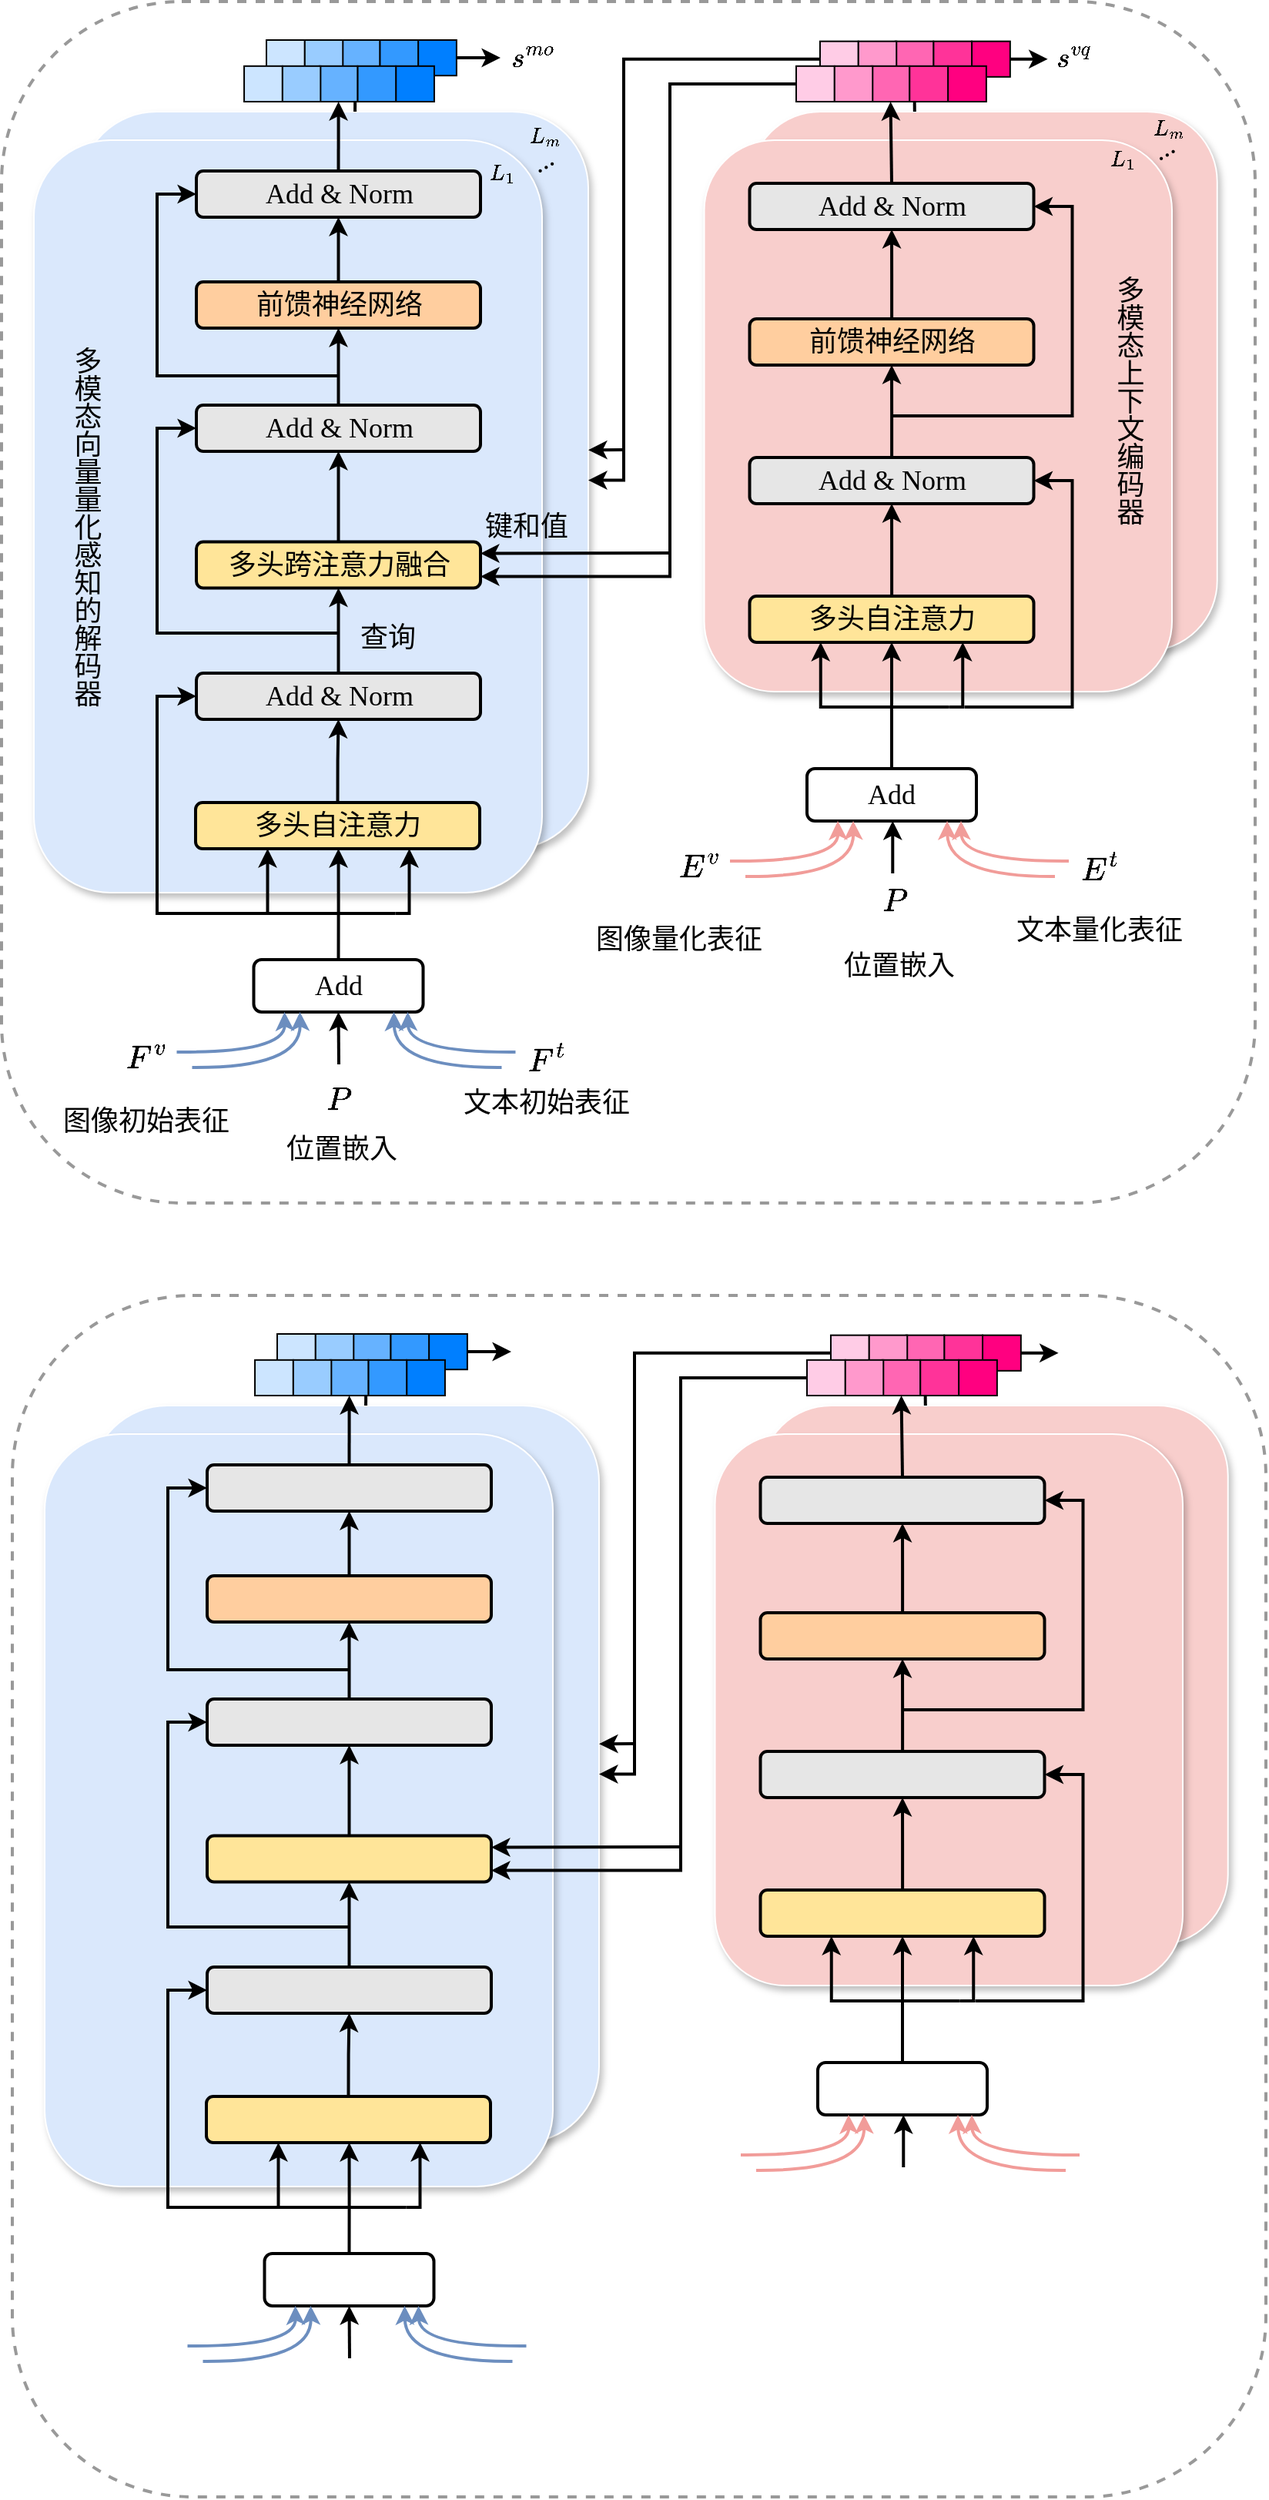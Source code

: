 <mxfile version="26.0.16">
  <diagram name="第 1 页" id="dpO4N9l2LSgBsFgAQWY7">
    <mxGraphModel dx="919" dy="1149" grid="1" gridSize="10" guides="1" tooltips="1" connect="1" arrows="1" fold="1" page="1" pageScale="1" pageWidth="827" pageHeight="1169" math="1" shadow="0">
      <root>
        <mxCell id="0" />
        <mxCell id="1" parent="0" />
        <mxCell id="hFaYfOK_HxvKMeCbFPiz-2" value="" style="rounded=1;whiteSpace=wrap;html=1;dashed=1;strokeWidth=2;strokeColor=#999999;" parent="1" vertex="1">
          <mxGeometry x="6" y="40" width="814" height="780" as="geometry" />
        </mxCell>
        <mxCell id="mn31JmgTFe-Z0Zx-DjP2-169" value="" style="rounded=1;whiteSpace=wrap;html=1;fillColor=#f8cecc;strokeColor=#FFFFFF;shadow=1;" parent="1" vertex="1">
          <mxGeometry x="492.12" y="111.5" width="303.25" height="350" as="geometry" />
        </mxCell>
        <mxCell id="mn31JmgTFe-Z0Zx-DjP2-168" value="" style="rounded=1;whiteSpace=wrap;html=1;strokeColor=#FFFFFF;fillColor=#dae8fc;container=0;textShadow=1;shadow=1;" parent="1" vertex="1">
          <mxGeometry x="57" y="111.5" width="330" height="478.5" as="geometry" />
        </mxCell>
        <mxCell id="mn31JmgTFe-Z0Zx-DjP2-2" value="" style="rounded=1;whiteSpace=wrap;html=1;strokeColor=#FFFFFF;fillColor=#dae8fc;container=0;shadow=1;glass=0;" parent="1" vertex="1">
          <mxGeometry x="27" y="130" width="330" height="488.5" as="geometry" />
        </mxCell>
        <mxCell id="mn31JmgTFe-Z0Zx-DjP2-4" style="edgeStyle=orthogonalEdgeStyle;rounded=0;orthogonalLoop=1;jettySize=auto;html=1;exitX=0.5;exitY=0;exitDx=0;exitDy=0;strokeWidth=2;" parent="1" source="mn31JmgTFe-Z0Zx-DjP2-5" target="mn31JmgTFe-Z0Zx-DjP2-7" edge="1">
          <mxGeometry relative="1" as="geometry" />
        </mxCell>
        <mxCell id="mn31JmgTFe-Z0Zx-DjP2-5" value="&lt;font face=&quot;宋体&quot; style=&quot;font-size: 18px; color: rgb(0, 0, 0);&quot;&gt;多头自注意力&lt;/font&gt;" style="rounded=1;whiteSpace=wrap;html=1;fillColor=#FFE599;strokeColor=#000000;container=0;strokeWidth=2;" parent="1" vertex="1">
          <mxGeometry x="132" y="560" width="184.5" height="30" as="geometry" />
        </mxCell>
        <mxCell id="mn31JmgTFe-Z0Zx-DjP2-6" style="edgeStyle=orthogonalEdgeStyle;rounded=0;orthogonalLoop=1;jettySize=auto;html=1;entryX=0.5;entryY=1;entryDx=0;entryDy=0;strokeWidth=2;" parent="1" source="mn31JmgTFe-Z0Zx-DjP2-7" target="mn31JmgTFe-Z0Zx-DjP2-9" edge="1">
          <mxGeometry relative="1" as="geometry" />
        </mxCell>
        <mxCell id="mn31JmgTFe-Z0Zx-DjP2-7" value="&lt;font face=&quot;Times New Roman&quot; style=&quot;font-size: 18px; color: rgb(0, 0, 0);&quot;&gt;Add &amp;amp; Norm&lt;/font&gt;" style="rounded=1;whiteSpace=wrap;html=1;fillColor=#E6E6E6;strokeColor=#000000;fontColor=#B3B3B3;container=0;strokeWidth=2;align=center;verticalAlign=middle;fontFamily=Helvetica;fontSize=12;" parent="1" vertex="1">
          <mxGeometry x="132.5" y="476" width="184.5" height="30" as="geometry" />
        </mxCell>
        <mxCell id="mn31JmgTFe-Z0Zx-DjP2-8" style="edgeStyle=orthogonalEdgeStyle;rounded=0;orthogonalLoop=1;jettySize=auto;html=1;entryX=0.5;entryY=1;entryDx=0;entryDy=0;strokeWidth=2;" parent="1" source="mn31JmgTFe-Z0Zx-DjP2-9" target="mn31JmgTFe-Z0Zx-DjP2-13" edge="1">
          <mxGeometry relative="1" as="geometry" />
        </mxCell>
        <mxCell id="mn31JmgTFe-Z0Zx-DjP2-9" value="&lt;span style=&quot;font-size: 18px;&quot;&gt;&lt;font style=&quot;color: rgb(0, 0, 0);&quot; face=&quot;宋体&quot;&gt;多头跨注意力融合&lt;/font&gt;&lt;/span&gt;" style="rounded=1;whiteSpace=wrap;html=1;fillColor=#FFE599;strokeColor=#000000;container=0;strokeWidth=2;" parent="1" vertex="1">
          <mxGeometry x="132.5" y="390.75" width="184.5" height="30" as="geometry" />
        </mxCell>
        <mxCell id="mn31JmgTFe-Z0Zx-DjP2-10" style="edgeStyle=orthogonalEdgeStyle;rounded=0;orthogonalLoop=1;jettySize=auto;html=1;entryX=0.5;entryY=1;entryDx=0;entryDy=0;strokeWidth=2;" parent="1" source="mn31JmgTFe-Z0Zx-DjP2-11" target="mn31JmgTFe-Z0Zx-DjP2-14" edge="1">
          <mxGeometry relative="1" as="geometry" />
        </mxCell>
        <mxCell id="mn31JmgTFe-Z0Zx-DjP2-11" value="&lt;font face=&quot;宋体&quot; style=&quot;font-size: 18px; color: rgb(0, 0, 0);&quot;&gt;前馈神经网络&lt;/font&gt;" style="rounded=1;whiteSpace=wrap;html=1;fillColor=#FFCE9F;strokeColor=#000000;container=0;strokeWidth=2;" parent="1" vertex="1">
          <mxGeometry x="132.5" y="222" width="184.5" height="30" as="geometry" />
        </mxCell>
        <mxCell id="mn31JmgTFe-Z0Zx-DjP2-12" style="edgeStyle=orthogonalEdgeStyle;rounded=0;orthogonalLoop=1;jettySize=auto;html=1;entryX=0.5;entryY=1;entryDx=0;entryDy=0;strokeWidth=2;" parent="1" source="mn31JmgTFe-Z0Zx-DjP2-13" target="mn31JmgTFe-Z0Zx-DjP2-11" edge="1">
          <mxGeometry relative="1" as="geometry" />
        </mxCell>
        <mxCell id="mn31JmgTFe-Z0Zx-DjP2-13" value="&lt;font face=&quot;Times New Roman&quot; style=&quot;font-size: 18px; color: rgb(0, 0, 0);&quot;&gt;Add &amp;amp; Norm&lt;/font&gt;" style="rounded=1;whiteSpace=wrap;html=1;fillColor=#E6E6E6;strokeColor=#000000;fontColor=#B3B3B3;container=0;strokeWidth=2;" parent="1" vertex="1">
          <mxGeometry x="132.5" y="302" width="184.5" height="30" as="geometry" />
        </mxCell>
        <mxCell id="hFaYfOK_HxvKMeCbFPiz-9" style="edgeStyle=orthogonalEdgeStyle;rounded=0;orthogonalLoop=1;jettySize=auto;html=1;exitX=0.5;exitY=0;exitDx=0;exitDy=0;entryX=0.5;entryY=1;entryDx=0;entryDy=0;strokeWidth=2;" parent="1" source="mn31JmgTFe-Z0Zx-DjP2-14" target="hFaYfOK_HxvKMeCbFPiz-7" edge="1">
          <mxGeometry relative="1" as="geometry" />
        </mxCell>
        <mxCell id="mn31JmgTFe-Z0Zx-DjP2-14" value="&lt;font face=&quot;Times New Roman&quot; style=&quot;font-size: 18px; color: rgb(0, 0, 0);&quot;&gt;Add &amp;amp; Norm&lt;/font&gt;" style="rounded=1;whiteSpace=wrap;html=1;fillColor=#E6E6E6;strokeColor=#000000;fontColor=#B3B3B3;container=0;strokeWidth=2;" parent="1" vertex="1">
          <mxGeometry x="132.5" y="150" width="184.5" height="30" as="geometry" />
        </mxCell>
        <mxCell id="mn31JmgTFe-Z0Zx-DjP2-15" value="&lt;font face=&quot;宋体&quot; style=&quot;font-size: 18px; color: rgb(0, 0, 0);&quot;&gt;多模态向量量化感知的解码器&lt;/font&gt;" style="text;strokeColor=none;align=center;fillColor=none;html=1;verticalAlign=middle;whiteSpace=wrap;rounded=0;textDirection=vertical-lr;rotation=0;container=0;" parent="1" vertex="1">
          <mxGeometry x="27" y="261" width="64" height="240" as="geometry" />
        </mxCell>
        <mxCell id="mn31JmgTFe-Z0Zx-DjP2-90" value="" style="rounded=1;whiteSpace=wrap;html=1;fillColor=#f8cecc;strokeColor=#FFFFFF;shadow=1;" parent="1" vertex="1">
          <mxGeometry x="462.26" y="130" width="303.75" height="358" as="geometry" />
        </mxCell>
        <mxCell id="mn31JmgTFe-Z0Zx-DjP2-91" style="edgeStyle=orthogonalEdgeStyle;rounded=0;orthogonalLoop=1;jettySize=auto;html=1;entryX=0.5;entryY=1;entryDx=0;entryDy=0;strokeWidth=2;" parent="1" source="mn31JmgTFe-Z0Zx-DjP2-92" target="mn31JmgTFe-Z0Zx-DjP2-93" edge="1">
          <mxGeometry relative="1" as="geometry" />
        </mxCell>
        <mxCell id="mn31JmgTFe-Z0Zx-DjP2-92" value="&lt;font face=&quot;宋体&quot; style=&quot;font-size: 18px; color: rgb(0, 0, 0);&quot;&gt;前馈神经网络&lt;/font&gt;" style="rounded=1;whiteSpace=wrap;html=1;fillColor=#FFCE9F;strokeColor=#000000;strokeWidth=2;" parent="1" vertex="1">
          <mxGeometry x="491.75" y="246" width="184.5" height="30" as="geometry" />
        </mxCell>
        <mxCell id="hFaYfOK_HxvKMeCbFPiz-18" style="rounded=0;orthogonalLoop=1;jettySize=auto;html=1;exitX=0.5;exitY=0;exitDx=0;exitDy=0;entryX=0.5;entryY=1;entryDx=0;entryDy=0;strokeWidth=2;" parent="1" source="mn31JmgTFe-Z0Zx-DjP2-93" target="hFaYfOK_HxvKMeCbFPiz-15" edge="1">
          <mxGeometry relative="1" as="geometry" />
        </mxCell>
        <mxCell id="mn31JmgTFe-Z0Zx-DjP2-93" value="&lt;font face=&quot;Times New Roman&quot; style=&quot;font-size: 18px; color: rgb(0, 0, 0);&quot;&gt;Add &amp;amp; Norm&lt;/font&gt;" style="rounded=1;whiteSpace=wrap;html=1;fillColor=#E6E6E6;strokeColor=#000000;fontColor=#B3B3B3;strokeWidth=2;align=center;verticalAlign=middle;fontFamily=Helvetica;fontSize=12;" parent="1" vertex="1">
          <mxGeometry x="491.75" y="158" width="184.5" height="30" as="geometry" />
        </mxCell>
        <mxCell id="mn31JmgTFe-Z0Zx-DjP2-94" style="edgeStyle=orthogonalEdgeStyle;rounded=0;orthogonalLoop=1;jettySize=auto;html=1;entryX=0.5;entryY=1;entryDx=0;entryDy=0;strokeWidth=2;" parent="1" source="mn31JmgTFe-Z0Zx-DjP2-95" target="mn31JmgTFe-Z0Zx-DjP2-97" edge="1">
          <mxGeometry relative="1" as="geometry" />
        </mxCell>
        <mxCell id="mn31JmgTFe-Z0Zx-DjP2-95" value="&lt;font face=&quot;宋体&quot; style=&quot;font-size: 18px; color: rgb(0, 0, 0);&quot;&gt;多头自注意力&lt;/font&gt;" style="rounded=1;whiteSpace=wrap;html=1;fillColor=#FFE599;strokeColor=#000000;strokeWidth=2;" parent="1" vertex="1">
          <mxGeometry x="491.75" y="426" width="184.5" height="30" as="geometry" />
        </mxCell>
        <mxCell id="mn31JmgTFe-Z0Zx-DjP2-96" style="edgeStyle=orthogonalEdgeStyle;rounded=0;orthogonalLoop=1;jettySize=auto;html=1;entryX=0.5;entryY=1;entryDx=0;entryDy=0;strokeWidth=2;" parent="1" source="mn31JmgTFe-Z0Zx-DjP2-97" target="mn31JmgTFe-Z0Zx-DjP2-92" edge="1">
          <mxGeometry relative="1" as="geometry" />
        </mxCell>
        <mxCell id="mn31JmgTFe-Z0Zx-DjP2-97" value="&lt;font face=&quot;Times New Roman&quot; style=&quot;font-size: 18px; color: rgb(0, 0, 0);&quot;&gt;Add &amp;amp; Norm&lt;/font&gt;" style="rounded=1;whiteSpace=wrap;html=1;fillColor=#E6E6E6;strokeColor=#000000;fontColor=#B3B3B3;strokeWidth=2;align=center;verticalAlign=middle;fontFamily=Helvetica;fontSize=12;" parent="1" vertex="1">
          <mxGeometry x="491.75" y="336" width="184.5" height="30" as="geometry" />
        </mxCell>
        <mxCell id="mn31JmgTFe-Z0Zx-DjP2-98" value="&lt;span style=&quot;font-size: 18px;&quot;&gt;&lt;font style=&quot;color: rgb(0, 0, 0);&quot; face=&quot;宋体&quot;&gt;多模态上下文编码器&lt;/font&gt;&lt;/span&gt;" style="text;strokeColor=none;align=center;fillColor=none;html=1;verticalAlign=middle;whiteSpace=wrap;rounded=0;textDirection=vertical-rl;rotation=0;fontColor=#FFD966;" parent="1" vertex="1">
          <mxGeometry x="706.01" y="205.5" width="60" height="185.5" as="geometry" />
        </mxCell>
        <mxCell id="mn31JmgTFe-Z0Zx-DjP2-180" style="edgeStyle=orthogonalEdgeStyle;rounded=0;orthogonalLoop=1;jettySize=auto;html=1;exitX=0.5;exitY=0;exitDx=0;exitDy=0;entryX=0.5;entryY=1;entryDx=0;entryDy=0;strokeWidth=2;" parent="1" source="mn31JmgTFe-Z0Zx-DjP2-170" target="mn31JmgTFe-Z0Zx-DjP2-95" edge="1">
          <mxGeometry relative="1" as="geometry" />
        </mxCell>
        <mxCell id="mn31JmgTFe-Z0Zx-DjP2-170" value="&lt;font style=&quot;font-size: 18px;&quot; face=&quot;Times New Roman&quot;&gt;Add&lt;/font&gt;" style="rounded=1;whiteSpace=wrap;html=1;strokeWidth=2;" parent="1" vertex="1">
          <mxGeometry x="529" y="538" width="110" height="34" as="geometry" />
        </mxCell>
        <mxCell id="mn31JmgTFe-Z0Zx-DjP2-171" value="&lt;b&gt;&lt;font style=&quot;font-size: 18px;&quot;&gt;$$E^{v}$$&lt;/font&gt;&lt;/b&gt;" style="text;strokeColor=none;align=center;fillColor=none;html=1;verticalAlign=middle;whiteSpace=wrap;rounded=0;" parent="1" vertex="1">
          <mxGeometry x="429" y="588" width="60" height="30" as="geometry" />
        </mxCell>
        <mxCell id="mn31JmgTFe-Z0Zx-DjP2-173" value="" style="endArrow=classic;html=1;rounded=0;edgeStyle=orthogonalEdgeStyle;curved=1;strokeWidth=2;strokeColor=#F19C99;fillColor=#fff2cc;" parent="1" edge="1">
          <mxGeometry width="50" height="50" relative="1" as="geometry">
            <mxPoint x="479" y="598" as="sourcePoint" />
            <mxPoint x="549" y="572" as="targetPoint" />
          </mxGeometry>
        </mxCell>
        <mxCell id="mn31JmgTFe-Z0Zx-DjP2-174" value="" style="endArrow=classic;html=1;rounded=0;edgeStyle=orthogonalEdgeStyle;curved=1;strokeWidth=2;strokeColor=#F19C99;fillColor=#fff2cc;" parent="1" edge="1">
          <mxGeometry width="50" height="50" relative="1" as="geometry">
            <mxPoint x="489" y="608" as="sourcePoint" />
            <mxPoint x="559" y="572" as="targetPoint" />
          </mxGeometry>
        </mxCell>
        <mxCell id="mn31JmgTFe-Z0Zx-DjP2-175" value="&lt;font style=&quot;font-size: 18px;&quot; face=&quot;宋体&quot;&gt;图像量化表征&lt;/font&gt;" style="text;strokeColor=none;align=center;fillColor=none;html=1;verticalAlign=middle;whiteSpace=wrap;rounded=0;" parent="1" vertex="1">
          <mxGeometry x="386" y="634" width="120" height="30" as="geometry" />
        </mxCell>
        <mxCell id="mn31JmgTFe-Z0Zx-DjP2-176" value="&lt;b&gt;&lt;font style=&quot;font-size: 18px;&quot;&gt;$$E^{t}$$&lt;/font&gt;&lt;/b&gt;" style="text;strokeColor=none;align=center;fillColor=none;html=1;verticalAlign=middle;whiteSpace=wrap;rounded=0;" parent="1" vertex="1">
          <mxGeometry x="689" y="588" width="60" height="30" as="geometry" />
        </mxCell>
        <mxCell id="mn31JmgTFe-Z0Zx-DjP2-177" value="" style="endArrow=classic;html=1;rounded=0;edgeStyle=orthogonalEdgeStyle;curved=1;strokeWidth=2;strokeColor=#F19C99;fillColor=#fff2cc;" parent="1" edge="1">
          <mxGeometry width="50" height="50" relative="1" as="geometry">
            <mxPoint x="690" y="608" as="sourcePoint" />
            <mxPoint x="620" y="572" as="targetPoint" />
          </mxGeometry>
        </mxCell>
        <mxCell id="mn31JmgTFe-Z0Zx-DjP2-178" value="" style="endArrow=classic;html=1;rounded=0;edgeStyle=orthogonalEdgeStyle;curved=1;strokeWidth=2;strokeColor=#F19C99;fillColor=#fff2cc;" parent="1" edge="1">
          <mxGeometry width="50" height="50" relative="1" as="geometry">
            <mxPoint x="699" y="598" as="sourcePoint" />
            <mxPoint x="629" y="572" as="targetPoint" />
          </mxGeometry>
        </mxCell>
        <mxCell id="mn31JmgTFe-Z0Zx-DjP2-179" value="&lt;font style=&quot;font-size: 18px;&quot; face=&quot;宋体&quot;&gt;文本量化表征&lt;/font&gt;" style="text;strokeColor=none;align=center;fillColor=none;html=1;verticalAlign=middle;whiteSpace=wrap;rounded=0;" parent="1" vertex="1">
          <mxGeometry x="659" y="628" width="120" height="30" as="geometry" />
        </mxCell>
        <mxCell id="mn31JmgTFe-Z0Zx-DjP2-182" value="" style="endArrow=classic;html=1;rounded=0;entryX=0.25;entryY=1;entryDx=0;entryDy=0;edgeStyle=elbowEdgeStyle;elbow=vertical;strokeWidth=2;" parent="1" target="mn31JmgTFe-Z0Zx-DjP2-95" edge="1">
          <mxGeometry width="50" height="50" relative="1" as="geometry">
            <mxPoint x="621.25" y="498" as="sourcePoint" />
            <mxPoint x="681.25" y="388" as="targetPoint" />
            <Array as="points">
              <mxPoint x="581.25" y="498" />
            </Array>
          </mxGeometry>
        </mxCell>
        <mxCell id="mn31JmgTFe-Z0Zx-DjP2-183" value="" style="endArrow=classic;html=1;rounded=0;entryX=0.75;entryY=1;entryDx=0;entryDy=0;edgeStyle=elbowEdgeStyle;elbow=vertical;strokeWidth=2;" parent="1" target="mn31JmgTFe-Z0Zx-DjP2-95" edge="1">
          <mxGeometry width="50" height="50" relative="1" as="geometry">
            <mxPoint x="621.25" y="498" as="sourcePoint" />
            <mxPoint x="686.25" y="456" as="targetPoint" />
            <Array as="points">
              <mxPoint x="661.25" y="498" />
            </Array>
          </mxGeometry>
        </mxCell>
        <mxCell id="mn31JmgTFe-Z0Zx-DjP2-185" value="" style="endArrow=classic;html=1;rounded=0;edgeStyle=elbowEdgeStyle;entryX=1;entryY=0.5;entryDx=0;entryDy=0;strokeWidth=2;" parent="1" target="mn31JmgTFe-Z0Zx-DjP2-93" edge="1">
          <mxGeometry width="50" height="50" relative="1" as="geometry">
            <mxPoint x="584.25" y="309" as="sourcePoint" />
            <mxPoint x="711.25" y="278" as="targetPoint" />
            <Array as="points">
              <mxPoint x="701.25" y="248" />
            </Array>
          </mxGeometry>
        </mxCell>
        <mxCell id="mn31JmgTFe-Z0Zx-DjP2-186" value="" style="endArrow=classic;html=1;rounded=0;edgeStyle=elbowEdgeStyle;entryX=1;entryY=0.5;entryDx=0;entryDy=0;strokeWidth=2;" parent="1" target="mn31JmgTFe-Z0Zx-DjP2-97" edge="1">
          <mxGeometry width="50" height="50" relative="1" as="geometry">
            <mxPoint x="631.25" y="498" as="sourcePoint" />
            <mxPoint x="701.25" y="378" as="targetPoint" />
            <Array as="points">
              <mxPoint x="701.25" y="418" />
            </Array>
          </mxGeometry>
        </mxCell>
        <mxCell id="mn31JmgTFe-Z0Zx-DjP2-195" value="&lt;font style=&quot;font-size: 18px;&quot; face=&quot;Times New Roman&quot;&gt;Add&lt;/font&gt;" style="rounded=1;whiteSpace=wrap;html=1;strokeWidth=2;" parent="1" vertex="1">
          <mxGeometry x="169.75" y="662" width="110" height="34" as="geometry" />
        </mxCell>
        <mxCell id="mn31JmgTFe-Z0Zx-DjP2-196" value="&lt;b&gt;&lt;font style=&quot;font-size: 18px;&quot;&gt;$$F^{v}$$&lt;/font&gt;&lt;/b&gt;" style="text;strokeColor=none;align=center;fillColor=none;html=1;verticalAlign=middle;whiteSpace=wrap;rounded=0;" parent="1" vertex="1">
          <mxGeometry x="69.75" y="712" width="60" height="30" as="geometry" />
        </mxCell>
        <mxCell id="mn31JmgTFe-Z0Zx-DjP2-197" value="" style="endArrow=classic;html=1;rounded=0;edgeStyle=orthogonalEdgeStyle;curved=1;strokeWidth=2;strokeColor=#6c8ebf;fillColor=#dae8fc;" parent="1" edge="1">
          <mxGeometry width="50" height="50" relative="1" as="geometry">
            <mxPoint x="119.75" y="722" as="sourcePoint" />
            <mxPoint x="189.75" y="696" as="targetPoint" />
          </mxGeometry>
        </mxCell>
        <mxCell id="mn31JmgTFe-Z0Zx-DjP2-198" value="" style="endArrow=classic;html=1;rounded=0;edgeStyle=orthogonalEdgeStyle;curved=1;strokeWidth=2;strokeColor=#6c8ebf;fillColor=#dae8fc;" parent="1" edge="1">
          <mxGeometry width="50" height="50" relative="1" as="geometry">
            <mxPoint x="129.75" y="732" as="sourcePoint" />
            <mxPoint x="199.75" y="696" as="targetPoint" />
          </mxGeometry>
        </mxCell>
        <mxCell id="mn31JmgTFe-Z0Zx-DjP2-199" value="&lt;font style=&quot;font-size: 18px;&quot; face=&quot;宋体&quot;&gt;图像初始表征&lt;/font&gt;" style="text;strokeColor=none;align=center;fillColor=none;html=1;verticalAlign=middle;whiteSpace=wrap;rounded=0;" parent="1" vertex="1">
          <mxGeometry x="39.75" y="752" width="120" height="30" as="geometry" />
        </mxCell>
        <mxCell id="mn31JmgTFe-Z0Zx-DjP2-200" value="&lt;b&gt;&lt;font style=&quot;font-size: 18px;&quot;&gt;$$F^{t}$$&lt;/font&gt;&lt;/b&gt;" style="text;strokeColor=none;align=center;fillColor=none;html=1;verticalAlign=middle;whiteSpace=wrap;rounded=0;" parent="1" vertex="1">
          <mxGeometry x="329.75" y="712" width="60" height="30" as="geometry" />
        </mxCell>
        <mxCell id="mn31JmgTFe-Z0Zx-DjP2-201" value="" style="endArrow=classic;html=1;rounded=0;edgeStyle=orthogonalEdgeStyle;curved=1;strokeWidth=2;strokeColor=#6c8ebf;fillColor=#dae8fc;" parent="1" edge="1">
          <mxGeometry width="50" height="50" relative="1" as="geometry">
            <mxPoint x="330.75" y="732" as="sourcePoint" />
            <mxPoint x="260.75" y="696" as="targetPoint" />
          </mxGeometry>
        </mxCell>
        <mxCell id="mn31JmgTFe-Z0Zx-DjP2-202" value="" style="endArrow=classic;html=1;rounded=0;edgeStyle=orthogonalEdgeStyle;curved=1;strokeWidth=2;strokeColor=#6c8ebf;fillColor=#dae8fc;" parent="1" edge="1">
          <mxGeometry width="50" height="50" relative="1" as="geometry">
            <mxPoint x="339.75" y="722" as="sourcePoint" />
            <mxPoint x="269.75" y="696" as="targetPoint" />
          </mxGeometry>
        </mxCell>
        <mxCell id="mn31JmgTFe-Z0Zx-DjP2-203" value="&lt;font style=&quot;font-size: 18px;&quot; face=&quot;宋体&quot;&gt;文本初始表征&lt;/font&gt;" style="text;strokeColor=none;align=center;fillColor=none;html=1;verticalAlign=middle;whiteSpace=wrap;rounded=0;" parent="1" vertex="1">
          <mxGeometry x="299.75" y="740" width="120" height="30" as="geometry" />
        </mxCell>
        <mxCell id="mn31JmgTFe-Z0Zx-DjP2-206" style="edgeStyle=orthogonalEdgeStyle;rounded=0;orthogonalLoop=1;jettySize=auto;html=1;exitX=0.5;exitY=0;exitDx=0;exitDy=0;entryX=0.5;entryY=1;entryDx=0;entryDy=0;strokeWidth=2;" parent="1" source="mn31JmgTFe-Z0Zx-DjP2-195" edge="1">
          <mxGeometry relative="1" as="geometry">
            <mxPoint x="223.75" y="672" as="sourcePoint" />
            <mxPoint x="224.75" y="590" as="targetPoint" />
          </mxGeometry>
        </mxCell>
        <mxCell id="mn31JmgTFe-Z0Zx-DjP2-207" value="" style="endArrow=classic;html=1;rounded=0;entryX=0.25;entryY=1;entryDx=0;entryDy=0;edgeStyle=elbowEdgeStyle;elbow=vertical;strokeWidth=2;" parent="1" edge="1">
          <mxGeometry width="50" height="50" relative="1" as="geometry">
            <mxPoint x="261.75" y="632" as="sourcePoint" />
            <mxPoint x="178.75" y="590" as="targetPoint" />
            <Array as="points">
              <mxPoint x="221.75" y="632" />
            </Array>
          </mxGeometry>
        </mxCell>
        <mxCell id="mn31JmgTFe-Z0Zx-DjP2-208" value="" style="endArrow=classic;html=1;rounded=0;entryX=0.75;entryY=1;entryDx=0;entryDy=0;edgeStyle=elbowEdgeStyle;elbow=vertical;strokeWidth=2;" parent="1" edge="1">
          <mxGeometry width="50" height="50" relative="1" as="geometry">
            <mxPoint x="261.75" y="632" as="sourcePoint" />
            <mxPoint x="270.75" y="590" as="targetPoint" />
            <Array as="points">
              <mxPoint x="301.75" y="632" />
            </Array>
          </mxGeometry>
        </mxCell>
        <mxCell id="mn31JmgTFe-Z0Zx-DjP2-211" value="" style="endArrow=classic;html=1;rounded=0;edgeStyle=elbowEdgeStyle;strokeWidth=2;entryX=0;entryY=0.5;entryDx=0;entryDy=0;" parent="1" target="mn31JmgTFe-Z0Zx-DjP2-7" edge="1">
          <mxGeometry width="50" height="50" relative="1" as="geometry">
            <mxPoint x="179.75" y="632" as="sourcePoint" />
            <mxPoint x="127" y="491" as="targetPoint" />
            <Array as="points">
              <mxPoint x="107" y="566" />
            </Array>
          </mxGeometry>
        </mxCell>
        <mxCell id="mn31JmgTFe-Z0Zx-DjP2-212" value="&lt;font style=&quot;font-size: 18px;&quot; face=&quot;宋体&quot;&gt;查询&lt;/font&gt;" style="text;strokeColor=none;align=center;fillColor=none;html=1;verticalAlign=middle;whiteSpace=wrap;rounded=0;" parent="1" vertex="1">
          <mxGeometry x="227.4" y="438" width="60" height="30" as="geometry" />
        </mxCell>
        <mxCell id="mn31JmgTFe-Z0Zx-DjP2-213" value="" style="endArrow=classic;html=1;rounded=0;edgeStyle=elbowEdgeStyle;strokeWidth=2;entryX=0;entryY=0.5;entryDx=0;entryDy=0;" parent="1" target="mn31JmgTFe-Z0Zx-DjP2-13" edge="1">
          <mxGeometry width="50" height="50" relative="1" as="geometry">
            <mxPoint x="224" y="450" as="sourcePoint" />
            <mxPoint x="127" y="318" as="targetPoint" />
            <Array as="points">
              <mxPoint x="107" y="390" />
            </Array>
          </mxGeometry>
        </mxCell>
        <mxCell id="mn31JmgTFe-Z0Zx-DjP2-214" value="" style="endArrow=classic;html=1;rounded=0;edgeStyle=elbowEdgeStyle;strokeWidth=2;entryX=0;entryY=0.5;entryDx=0;entryDy=0;" parent="1" target="mn31JmgTFe-Z0Zx-DjP2-14" edge="1">
          <mxGeometry width="50" height="50" relative="1" as="geometry">
            <mxPoint x="224" y="283" as="sourcePoint" />
            <mxPoint x="133" y="150" as="targetPoint" />
            <Array as="points">
              <mxPoint x="107" y="223" />
            </Array>
          </mxGeometry>
        </mxCell>
        <mxCell id="mn31JmgTFe-Z0Zx-DjP2-218" value="&lt;font style=&quot;font-size: 18px;&quot; face=&quot;宋体&quot;&gt;键和值&lt;/font&gt;" style="text;strokeColor=none;align=center;fillColor=none;html=1;verticalAlign=middle;whiteSpace=wrap;rounded=0;" parent="1" vertex="1">
          <mxGeometry x="316.5" y="366" width="60" height="30" as="geometry" />
        </mxCell>
        <mxCell id="mn31JmgTFe-Z0Zx-DjP2-220" value="" style="group;fillColor=#FFE6CC;container=0;" parent="1" vertex="1" connectable="0">
          <mxGeometry x="537.475" y="65.825" width="122.527" height="23.087" as="geometry" />
        </mxCell>
        <mxCell id="hFaYfOK_HxvKMeCbFPiz-20" style="edgeStyle=orthogonalEdgeStyle;rounded=0;orthogonalLoop=1;jettySize=auto;html=1;exitX=0;exitY=0.5;exitDx=0;exitDy=0;entryX=1;entryY=0.5;entryDx=0;entryDy=0;strokeWidth=2;" parent="1" source="mn31JmgTFe-Z0Zx-DjP2-221" target="mn31JmgTFe-Z0Zx-DjP2-168" edge="1">
          <mxGeometry relative="1" as="geometry">
            <Array as="points">
              <mxPoint x="410" y="77" />
              <mxPoint x="410" y="351" />
            </Array>
          </mxGeometry>
        </mxCell>
        <mxCell id="mn31JmgTFe-Z0Zx-DjP2-221" value="" style="rounded=0;whiteSpace=wrap;html=1;fillColor=#FFCCE6;strokeColor=#000000;container=0;" parent="1" vertex="1">
          <mxGeometry x="537.475" y="65.825" width="24.904" height="23.087" as="geometry" />
        </mxCell>
        <mxCell id="hFaYfOK_HxvKMeCbFPiz-21" style="edgeStyle=orthogonalEdgeStyle;rounded=0;orthogonalLoop=1;jettySize=auto;html=1;exitX=1;exitY=0.5;exitDx=0;exitDy=0;entryX=0;entryY=0.5;entryDx=0;entryDy=0;strokeWidth=2;" parent="1" source="mn31JmgTFe-Z0Zx-DjP2-222" target="mn31JmgTFe-Z0Zx-DjP2-238" edge="1">
          <mxGeometry relative="1" as="geometry" />
        </mxCell>
        <mxCell id="mn31JmgTFe-Z0Zx-DjP2-222" value="" style="rounded=0;whiteSpace=wrap;html=1;fillColor=#FF0080;container=0;" parent="1" vertex="1">
          <mxGeometry x="636.017" y="65.825" width="24.904" height="23.087" as="geometry" />
        </mxCell>
        <mxCell id="mn31JmgTFe-Z0Zx-DjP2-223" value="" style="rounded=0;whiteSpace=wrap;html=1;fillColor=#FF3399;container=0;" parent="1" vertex="1">
          <mxGeometry x="611.114" y="65.825" width="24.904" height="23.087" as="geometry" />
        </mxCell>
        <mxCell id="mn31JmgTFe-Z0Zx-DjP2-224" value="" style="rounded=0;whiteSpace=wrap;html=1;fillColor=#FF66B3;container=0;" parent="1" vertex="1">
          <mxGeometry x="586.373" y="65.825" width="24.738" height="23.087" as="geometry" />
        </mxCell>
        <mxCell id="mn31JmgTFe-Z0Zx-DjP2-225" value="" style="rounded=0;whiteSpace=wrap;html=1;fillColor=#FF99CC;container=0;" parent="1" vertex="1">
          <mxGeometry x="562.379" y="65.825" width="24.738" height="23.087" as="geometry" />
        </mxCell>
        <mxCell id="mn31JmgTFe-Z0Zx-DjP2-228" style="edgeStyle=orthogonalEdgeStyle;rounded=0;orthogonalLoop=1;jettySize=auto;html=1;entryX=0.5;entryY=1;entryDx=0;entryDy=0;strokeWidth=2;exitX=0.5;exitY=0;exitDx=0;exitDy=0;" parent="1" edge="1">
          <mxGeometry relative="1" as="geometry">
            <mxPoint x="235.53" y="111.5" as="sourcePoint" />
            <mxPoint x="235.796" y="78.082" as="targetPoint" />
          </mxGeometry>
        </mxCell>
        <mxCell id="mn31JmgTFe-Z0Zx-DjP2-237" value="&lt;font style=&quot;font-size: 18px;&quot; face=&quot;Times New Roman&quot;&gt;$$s^{mo}$$&lt;/font&gt;" style="text;strokeColor=none;align=center;fillColor=none;html=1;verticalAlign=middle;whiteSpace=wrap;rounded=0;container=0;" parent="1" vertex="1">
          <mxGeometry x="330" y="61.54" width="43" height="30" as="geometry" />
        </mxCell>
        <mxCell id="mn31JmgTFe-Z0Zx-DjP2-238" value="&lt;font style=&quot;font-size: 18px;&quot; face=&quot;Times New Roman&quot;&gt;$$s^{vq}$$&lt;/font&gt;" style="text;strokeColor=none;align=center;fillColor=none;html=1;verticalAlign=middle;whiteSpace=wrap;rounded=0;" parent="1" vertex="1">
          <mxGeometry x="685.27" y="61.54" width="35" height="30" as="geometry" />
        </mxCell>
        <mxCell id="mn31JmgTFe-Z0Zx-DjP2-239" value="" style="endArrow=classic;html=1;rounded=0;entryX=0.5;entryY=1;entryDx=0;entryDy=0;strokeWidth=2;strokeColor=#000000;fillColor=#f8cecc;" parent="1" target="mn31JmgTFe-Z0Zx-DjP2-195" edge="1">
          <mxGeometry width="50" height="50" relative="1" as="geometry">
            <mxPoint x="225" y="730" as="sourcePoint" />
            <mxPoint x="257" y="740" as="targetPoint" />
          </mxGeometry>
        </mxCell>
        <mxCell id="mn31JmgTFe-Z0Zx-DjP2-240" value="&lt;b&gt;&lt;font style=&quot;font-size: 18px;&quot;&gt;$$P$$&lt;/font&gt;&lt;/b&gt;" style="text;strokeColor=none;align=center;fillColor=none;html=1;verticalAlign=middle;whiteSpace=wrap;rounded=0;" parent="1" vertex="1">
          <mxGeometry x="194.75" y="739" width="60" height="30" as="geometry" />
        </mxCell>
        <mxCell id="mn31JmgTFe-Z0Zx-DjP2-241" value="&lt;font face=&quot;宋体&quot;&gt;&lt;span style=&quot;font-size: 18px;&quot;&gt;位置嵌入&lt;/span&gt;&lt;/font&gt;" style="text;strokeColor=none;align=center;fillColor=none;html=1;verticalAlign=middle;whiteSpace=wrap;rounded=0;" parent="1" vertex="1">
          <mxGeometry x="167.4" y="770" width="120" height="30" as="geometry" />
        </mxCell>
        <mxCell id="mn31JmgTFe-Z0Zx-DjP2-242" value="" style="endArrow=classic;html=1;rounded=0;entryX=0.5;entryY=1;entryDx=0;entryDy=0;strokeWidth=2;strokeColor=#000000;" parent="1" edge="1">
          <mxGeometry width="50" height="50" relative="1" as="geometry">
            <mxPoint x="584.64" y="606" as="sourcePoint" />
            <mxPoint x="584.64" y="572" as="targetPoint" />
          </mxGeometry>
        </mxCell>
        <mxCell id="mn31JmgTFe-Z0Zx-DjP2-243" value="&lt;b&gt;&lt;font style=&quot;font-size: 18px;&quot;&gt;$$P$$&lt;/font&gt;&lt;/b&gt;" style="text;strokeColor=none;align=center;fillColor=none;html=1;verticalAlign=middle;whiteSpace=wrap;rounded=0;" parent="1" vertex="1">
          <mxGeometry x="556.35" y="609.5" width="60" height="30" as="geometry" />
        </mxCell>
        <mxCell id="mn31JmgTFe-Z0Zx-DjP2-244" value="&lt;font face=&quot;宋体&quot;&gt;&lt;span style=&quot;font-size: 18px;&quot;&gt;位置嵌入&lt;/span&gt;&lt;/font&gt;" style="text;strokeColor=none;align=center;fillColor=none;html=1;verticalAlign=middle;whiteSpace=wrap;rounded=0;" parent="1" vertex="1">
          <mxGeometry x="529" y="650.5" width="120" height="30" as="geometry" />
        </mxCell>
        <mxCell id="mn31JmgTFe-Z0Zx-DjP2-245" value="&lt;font face=&quot;Times New Roman&quot; style=&quot;font-size: 14px;&quot;&gt;$$L_m$$&lt;/font&gt;" style="text;strokeColor=none;align=center;fillColor=none;html=1;verticalAlign=middle;whiteSpace=wrap;rounded=0;" parent="1" vertex="1">
          <mxGeometry x="347.4" y="116.91" width="24.99" height="23.09" as="geometry" />
        </mxCell>
        <mxCell id="mn31JmgTFe-Z0Zx-DjP2-246" value="&lt;font face=&quot;Times New Roman&quot; style=&quot;font-size: 14px;&quot;&gt;$$L_m$$&lt;/font&gt;" style="text;strokeColor=none;align=center;fillColor=none;html=1;verticalAlign=middle;whiteSpace=wrap;rounded=0;" parent="1" vertex="1">
          <mxGeometry x="750" y="111.5" width="29" height="23.09" as="geometry" />
        </mxCell>
        <mxCell id="mn31JmgTFe-Z0Zx-DjP2-247" value="&lt;font face=&quot;Times New Roman&quot; style=&quot;font-size: 14px;&quot;&gt;$$L_1$$&lt;/font&gt;" style="text;strokeColor=none;align=center;fillColor=none;html=1;verticalAlign=middle;whiteSpace=wrap;rounded=0;" parent="1" vertex="1">
          <mxGeometry x="317" y="140" width="27.74" height="23.09" as="geometry" />
        </mxCell>
        <mxCell id="mn31JmgTFe-Z0Zx-DjP2-248" value="&lt;font face=&quot;Times New Roman&quot; style=&quot;font-size: 14px;&quot;&gt;$$L_1$$&lt;/font&gt;" style="text;strokeColor=none;align=center;fillColor=none;html=1;verticalAlign=middle;whiteSpace=wrap;rounded=0;" parent="1" vertex="1">
          <mxGeometry x="720.27" y="131.46" width="28.73" height="23.09" as="geometry" />
        </mxCell>
        <mxCell id="mn31JmgTFe-Z0Zx-DjP2-249" value="&lt;font style=&quot;font-size: 18px;&quot; face=&quot;Times New Roman&quot;&gt;...&lt;/font&gt;" style="text;strokeColor=none;align=center;fillColor=none;html=1;verticalAlign=middle;whiteSpace=wrap;rounded=0;rotation=-30;" parent="1" vertex="1">
          <mxGeometry x="342.39" y="128" width="30" height="30" as="geometry" />
        </mxCell>
        <mxCell id="mn31JmgTFe-Z0Zx-DjP2-250" value="&lt;font style=&quot;font-size: 18px;&quot; face=&quot;Times New Roman&quot;&gt;...&lt;/font&gt;" style="text;strokeColor=none;align=center;fillColor=none;html=1;verticalAlign=middle;whiteSpace=wrap;rounded=0;rotation=-30;" parent="1" vertex="1">
          <mxGeometry x="750" y="128" width="21.26" height="14.91" as="geometry" />
        </mxCell>
        <mxCell id="mn31JmgTFe-Z0Zx-DjP2-230" value="" style="group;fillColor=#FFE6CC;container=0;" parent="1" vertex="1" connectable="0">
          <mxGeometry x="177.999" y="64.995" width="122.527" height="23.087" as="geometry" />
        </mxCell>
        <mxCell id="mn31JmgTFe-Z0Zx-DjP2-231" value="" style="rounded=0;whiteSpace=wrap;html=1;fillColor=#CCE5FF;strokeColor=#000000;container=0;" parent="1" vertex="1">
          <mxGeometry x="177.999" y="64.995" width="24.904" height="23.087" as="geometry" />
        </mxCell>
        <mxCell id="hFaYfOK_HxvKMeCbFPiz-10" style="rounded=0;orthogonalLoop=1;jettySize=auto;html=1;exitX=1;exitY=0.5;exitDx=0;exitDy=0;entryX=0;entryY=0.5;entryDx=0;entryDy=0;strokeWidth=2;" parent="1" source="mn31JmgTFe-Z0Zx-DjP2-232" target="mn31JmgTFe-Z0Zx-DjP2-237" edge="1">
          <mxGeometry relative="1" as="geometry" />
        </mxCell>
        <mxCell id="mn31JmgTFe-Z0Zx-DjP2-232" value="" style="rounded=0;whiteSpace=wrap;html=1;fillColor=#007FFF;container=0;" parent="1" vertex="1">
          <mxGeometry x="276.541" y="64.995" width="24.904" height="23.087" as="geometry" />
        </mxCell>
        <mxCell id="mn31JmgTFe-Z0Zx-DjP2-233" value="" style="rounded=0;whiteSpace=wrap;html=1;fillColor=#3399FF;container=0;" parent="1" vertex="1">
          <mxGeometry x="251.638" y="64.995" width="24.904" height="23.087" as="geometry" />
        </mxCell>
        <mxCell id="mn31JmgTFe-Z0Zx-DjP2-234" value="" style="rounded=0;whiteSpace=wrap;html=1;fillColor=#66B2FF;container=0;" parent="1" vertex="1">
          <mxGeometry x="226.897" y="64.995" width="24.738" height="23.087" as="geometry" />
        </mxCell>
        <mxCell id="mn31JmgTFe-Z0Zx-DjP2-235" value="" style="rounded=0;whiteSpace=wrap;html=1;fillColor=#99CCFF;container=0;" parent="1" vertex="1">
          <mxGeometry x="202.903" y="64.995" width="24.738" height="23.087" as="geometry" />
        </mxCell>
        <mxCell id="hFaYfOK_HxvKMeCbFPiz-3" value="" style="group;fillColor=#FFE6CC;container=0;" parent="1" vertex="1" connectable="0">
          <mxGeometry x="163.529" y="81.915" width="122.527" height="23.087" as="geometry" />
        </mxCell>
        <mxCell id="hFaYfOK_HxvKMeCbFPiz-4" value="" style="rounded=0;whiteSpace=wrap;html=1;fillColor=#CCE5FF;strokeColor=#000000;container=0;" parent="1" vertex="1">
          <mxGeometry x="163.529" y="81.915" width="24.904" height="23.087" as="geometry" />
        </mxCell>
        <mxCell id="hFaYfOK_HxvKMeCbFPiz-5" value="" style="rounded=0;whiteSpace=wrap;html=1;fillColor=#007FFF;container=0;" parent="1" vertex="1">
          <mxGeometry x="262.071" y="81.915" width="24.904" height="23.087" as="geometry" />
        </mxCell>
        <mxCell id="hFaYfOK_HxvKMeCbFPiz-6" value="" style="rounded=0;whiteSpace=wrap;html=1;fillColor=#3399FF;container=0;" parent="1" vertex="1">
          <mxGeometry x="237.168" y="81.915" width="24.904" height="23.087" as="geometry" />
        </mxCell>
        <mxCell id="hFaYfOK_HxvKMeCbFPiz-7" value="" style="rounded=0;whiteSpace=wrap;html=1;fillColor=#66B2FF;container=0;" parent="1" vertex="1">
          <mxGeometry x="212.427" y="81.915" width="24.738" height="23.087" as="geometry" />
        </mxCell>
        <mxCell id="hFaYfOK_HxvKMeCbFPiz-8" value="" style="rounded=0;whiteSpace=wrap;html=1;fillColor=#99CCFF;container=0;" parent="1" vertex="1">
          <mxGeometry x="188.433" y="81.915" width="24.738" height="23.087" as="geometry" />
        </mxCell>
        <mxCell id="hFaYfOK_HxvKMeCbFPiz-11" value="" style="group;fillColor=#FFE6CC;container=0;" parent="1" vertex="1" connectable="0">
          <mxGeometry x="521.995" y="81.915" width="122.527" height="23.087" as="geometry" />
        </mxCell>
        <mxCell id="7zNOKl0elAMxBtKNLMjC-5" style="edgeStyle=orthogonalEdgeStyle;rounded=0;orthogonalLoop=1;jettySize=auto;html=1;exitX=0;exitY=0.5;exitDx=0;exitDy=0;entryX=1;entryY=0.75;entryDx=0;entryDy=0;strokeWidth=2;" parent="1" source="hFaYfOK_HxvKMeCbFPiz-12" target="mn31JmgTFe-Z0Zx-DjP2-9" edge="1">
          <mxGeometry relative="1" as="geometry">
            <Array as="points">
              <mxPoint x="440" y="94" />
              <mxPoint x="440" y="413" />
            </Array>
          </mxGeometry>
        </mxCell>
        <mxCell id="hFaYfOK_HxvKMeCbFPiz-12" value="" style="rounded=0;whiteSpace=wrap;html=1;fillColor=#FFCCE6;strokeColor=#000000;container=0;" parent="1" vertex="1">
          <mxGeometry x="521.995" y="81.915" width="24.904" height="23.087" as="geometry" />
        </mxCell>
        <mxCell id="hFaYfOK_HxvKMeCbFPiz-13" value="" style="rounded=0;whiteSpace=wrap;html=1;fillColor=#FF0080;container=0;" parent="1" vertex="1">
          <mxGeometry x="620.537" y="81.915" width="24.904" height="23.087" as="geometry" />
        </mxCell>
        <mxCell id="hFaYfOK_HxvKMeCbFPiz-19" value="" style="endArrow=classic;html=1;rounded=0;exitX=0.363;exitY=-0.002;exitDx=0;exitDy=0;exitPerimeter=0;entryX=0.25;entryY=0;entryDx=0;entryDy=0;strokeWidth=2;" parent="1" edge="1">
          <mxGeometry width="50" height="50" relative="1" as="geometry">
            <mxPoint x="598.91" y="111.5" as="sourcePoint" />
            <mxPoint x="598.57" y="82.615" as="targetPoint" />
          </mxGeometry>
        </mxCell>
        <mxCell id="hFaYfOK_HxvKMeCbFPiz-15" value="" style="rounded=0;whiteSpace=wrap;html=1;fillColor=#FF66B3;container=0;" parent="1" vertex="1">
          <mxGeometry x="570.893" y="81.915" width="24.738" height="23.087" as="geometry" />
        </mxCell>
        <mxCell id="hFaYfOK_HxvKMeCbFPiz-16" value="" style="rounded=0;whiteSpace=wrap;html=1;fillColor=#FF99CC;container=0;" parent="1" vertex="1">
          <mxGeometry x="546.899" y="81.915" width="24.738" height="23.087" as="geometry" />
        </mxCell>
        <mxCell id="hFaYfOK_HxvKMeCbFPiz-14" value="" style="rounded=0;whiteSpace=wrap;html=1;fillColor=#FF3399;container=0;" parent="1" vertex="1">
          <mxGeometry x="595.634" y="81.915" width="24.904" height="23.087" as="geometry" />
        </mxCell>
        <mxCell id="7zNOKl0elAMxBtKNLMjC-2" value="" style="endArrow=classic;html=1;rounded=0;entryX=1;entryY=0.459;entryDx=0;entryDy=0;entryPerimeter=0;strokeWidth=2;" parent="1" target="mn31JmgTFe-Z0Zx-DjP2-168" edge="1">
          <mxGeometry width="50" height="50" relative="1" as="geometry">
            <mxPoint x="410" y="331" as="sourcePoint" />
            <mxPoint x="390" y="330" as="targetPoint" />
          </mxGeometry>
        </mxCell>
        <mxCell id="7zNOKl0elAMxBtKNLMjC-6" value="" style="endArrow=classic;html=1;rounded=0;entryX=1;entryY=0.25;entryDx=0;entryDy=0;strokeWidth=2;" parent="1" target="mn31JmgTFe-Z0Zx-DjP2-9" edge="1">
          <mxGeometry width="50" height="50" relative="1" as="geometry">
            <mxPoint x="440" y="398" as="sourcePoint" />
            <mxPoint x="290" y="410" as="targetPoint" />
          </mxGeometry>
        </mxCell>
        <mxCell id="ugRHbfkgj1QIw6XCtqsc-1" value="" style="rounded=1;dashed=1;strokeWidth=2;strokeColor=#999999;" vertex="1" parent="1">
          <mxGeometry x="13" y="880" width="814" height="780" as="geometry" />
        </mxCell>
        <mxCell id="ugRHbfkgj1QIw6XCtqsc-2" value="" style="rounded=1;fillColor=#f8cecc;strokeColor=#FFFFFF;shadow=1;" vertex="1" parent="1">
          <mxGeometry x="499.12" y="951.5" width="303.25" height="350" as="geometry" />
        </mxCell>
        <mxCell id="ugRHbfkgj1QIw6XCtqsc-3" value="" style="rounded=1;strokeColor=#FFFFFF;fillColor=#dae8fc;container=0;textShadow=1;shadow=1;" vertex="1" parent="1">
          <mxGeometry x="64" y="951.5" width="330" height="478.5" as="geometry" />
        </mxCell>
        <mxCell id="ugRHbfkgj1QIw6XCtqsc-4" value="" style="rounded=1;strokeColor=#FFFFFF;fillColor=#dae8fc;container=0;shadow=1;glass=0;" vertex="1" parent="1">
          <mxGeometry x="34" y="970" width="330" height="488.5" as="geometry" />
        </mxCell>
        <mxCell id="ugRHbfkgj1QIw6XCtqsc-5" value="" style="edgeStyle=orthogonalEdgeStyle;rounded=0;orthogonalLoop=1;jettySize=auto;exitX=0.5;exitY=0;exitDx=0;exitDy=0;strokeWidth=2;" edge="1" source="ugRHbfkgj1QIw6XCtqsc-6" target="ugRHbfkgj1QIw6XCtqsc-8" parent="1">
          <mxGeometry relative="1" as="geometry" />
        </mxCell>
        <mxCell id="ugRHbfkgj1QIw6XCtqsc-6" value="" style="rounded=1;fillColor=#FFE599;strokeColor=#000000;container=0;strokeWidth=2;" vertex="1" parent="1">
          <mxGeometry x="139" y="1400" width="184.5" height="30" as="geometry" />
        </mxCell>
        <mxCell id="ugRHbfkgj1QIw6XCtqsc-7" value="" style="edgeStyle=orthogonalEdgeStyle;rounded=0;orthogonalLoop=1;jettySize=auto;entryX=0.5;entryY=1;entryDx=0;entryDy=0;strokeWidth=2;" edge="1" source="ugRHbfkgj1QIw6XCtqsc-8" target="ugRHbfkgj1QIw6XCtqsc-10" parent="1">
          <mxGeometry relative="1" as="geometry" />
        </mxCell>
        <mxCell id="ugRHbfkgj1QIw6XCtqsc-8" value="" style="rounded=1;fillColor=#E6E6E6;strokeColor=#000000;fontColor=#B3B3B3;container=0;strokeWidth=2;align=center;verticalAlign=middle;fontFamily=Helvetica;fontSize=12;" vertex="1" parent="1">
          <mxGeometry x="139.5" y="1316" width="184.5" height="30" as="geometry" />
        </mxCell>
        <mxCell id="ugRHbfkgj1QIw6XCtqsc-9" value="" style="edgeStyle=orthogonalEdgeStyle;rounded=0;orthogonalLoop=1;jettySize=auto;entryX=0.5;entryY=1;entryDx=0;entryDy=0;strokeWidth=2;" edge="1" source="ugRHbfkgj1QIw6XCtqsc-10" target="ugRHbfkgj1QIw6XCtqsc-14" parent="1">
          <mxGeometry relative="1" as="geometry" />
        </mxCell>
        <mxCell id="ugRHbfkgj1QIw6XCtqsc-10" value="" style="rounded=1;fillColor=#FFE599;strokeColor=#000000;container=0;strokeWidth=2;" vertex="1" parent="1">
          <mxGeometry x="139.5" y="1230.75" width="184.5" height="30" as="geometry" />
        </mxCell>
        <mxCell id="ugRHbfkgj1QIw6XCtqsc-11" value="" style="edgeStyle=orthogonalEdgeStyle;rounded=0;orthogonalLoop=1;jettySize=auto;entryX=0.5;entryY=1;entryDx=0;entryDy=0;strokeWidth=2;" edge="1" source="ugRHbfkgj1QIw6XCtqsc-12" target="ugRHbfkgj1QIw6XCtqsc-16" parent="1">
          <mxGeometry relative="1" as="geometry" />
        </mxCell>
        <mxCell id="ugRHbfkgj1QIw6XCtqsc-12" value="" style="rounded=1;fillColor=#FFCE9F;strokeColor=#000000;container=0;strokeWidth=2;" vertex="1" parent="1">
          <mxGeometry x="139.5" y="1062" width="184.5" height="30" as="geometry" />
        </mxCell>
        <mxCell id="ugRHbfkgj1QIw6XCtqsc-13" value="" style="edgeStyle=orthogonalEdgeStyle;rounded=0;orthogonalLoop=1;jettySize=auto;entryX=0.5;entryY=1;entryDx=0;entryDy=0;strokeWidth=2;" edge="1" source="ugRHbfkgj1QIw6XCtqsc-14" target="ugRHbfkgj1QIw6XCtqsc-12" parent="1">
          <mxGeometry relative="1" as="geometry" />
        </mxCell>
        <mxCell id="ugRHbfkgj1QIw6XCtqsc-14" value="" style="rounded=1;fillColor=#E6E6E6;strokeColor=#000000;fontColor=#B3B3B3;container=0;strokeWidth=2;" vertex="1" parent="1">
          <mxGeometry x="139.5" y="1142" width="184.5" height="30" as="geometry" />
        </mxCell>
        <mxCell id="ugRHbfkgj1QIw6XCtqsc-15" value="" style="edgeStyle=orthogonalEdgeStyle;rounded=0;orthogonalLoop=1;jettySize=auto;exitX=0.5;exitY=0;exitDx=0;exitDy=0;entryX=0.5;entryY=1;entryDx=0;entryDy=0;strokeWidth=2;" edge="1" source="ugRHbfkgj1QIw6XCtqsc-16" target="ugRHbfkgj1QIw6XCtqsc-93" parent="1">
          <mxGeometry relative="1" as="geometry" />
        </mxCell>
        <mxCell id="ugRHbfkgj1QIw6XCtqsc-16" value="" style="rounded=1;fillColor=#E6E6E6;strokeColor=#000000;fontColor=#B3B3B3;container=0;strokeWidth=2;" vertex="1" parent="1">
          <mxGeometry x="139.5" y="990" width="184.5" height="30" as="geometry" />
        </mxCell>
        <mxCell id="ugRHbfkgj1QIw6XCtqsc-18" value="" style="rounded=1;fillColor=#f8cecc;strokeColor=#FFFFFF;shadow=1;" vertex="1" parent="1">
          <mxGeometry x="469.26" y="970" width="303.75" height="358" as="geometry" />
        </mxCell>
        <mxCell id="ugRHbfkgj1QIw6XCtqsc-19" value="" style="edgeStyle=orthogonalEdgeStyle;rounded=0;orthogonalLoop=1;jettySize=auto;entryX=0.5;entryY=1;entryDx=0;entryDy=0;strokeWidth=2;" edge="1" source="ugRHbfkgj1QIw6XCtqsc-20" target="ugRHbfkgj1QIw6XCtqsc-22" parent="1">
          <mxGeometry relative="1" as="geometry" />
        </mxCell>
        <mxCell id="ugRHbfkgj1QIw6XCtqsc-20" value="" style="rounded=1;fillColor=#FFCE9F;strokeColor=#000000;strokeWidth=2;" vertex="1" parent="1">
          <mxGeometry x="498.75" y="1086" width="184.5" height="30" as="geometry" />
        </mxCell>
        <mxCell id="ugRHbfkgj1QIw6XCtqsc-21" value="" style="rounded=0;orthogonalLoop=1;jettySize=auto;exitX=0.5;exitY=0;exitDx=0;exitDy=0;entryX=0.5;entryY=1;entryDx=0;entryDy=0;strokeWidth=2;" edge="1" source="ugRHbfkgj1QIw6XCtqsc-22" target="ugRHbfkgj1QIw6XCtqsc-100" parent="1">
          <mxGeometry relative="1" as="geometry" />
        </mxCell>
        <mxCell id="ugRHbfkgj1QIw6XCtqsc-22" value="" style="rounded=1;fillColor=#E6E6E6;strokeColor=#000000;fontColor=#B3B3B3;strokeWidth=2;align=center;verticalAlign=middle;fontFamily=Helvetica;fontSize=12;" vertex="1" parent="1">
          <mxGeometry x="498.75" y="998" width="184.5" height="30" as="geometry" />
        </mxCell>
        <mxCell id="ugRHbfkgj1QIw6XCtqsc-23" value="" style="edgeStyle=orthogonalEdgeStyle;rounded=0;orthogonalLoop=1;jettySize=auto;entryX=0.5;entryY=1;entryDx=0;entryDy=0;strokeWidth=2;" edge="1" source="ugRHbfkgj1QIw6XCtqsc-24" target="ugRHbfkgj1QIw6XCtqsc-26" parent="1">
          <mxGeometry relative="1" as="geometry" />
        </mxCell>
        <mxCell id="ugRHbfkgj1QIw6XCtqsc-24" value="" style="rounded=1;fillColor=#FFE599;strokeColor=#000000;strokeWidth=2;" vertex="1" parent="1">
          <mxGeometry x="498.75" y="1266" width="184.5" height="30" as="geometry" />
        </mxCell>
        <mxCell id="ugRHbfkgj1QIw6XCtqsc-25" value="" style="edgeStyle=orthogonalEdgeStyle;rounded=0;orthogonalLoop=1;jettySize=auto;entryX=0.5;entryY=1;entryDx=0;entryDy=0;strokeWidth=2;" edge="1" source="ugRHbfkgj1QIw6XCtqsc-26" target="ugRHbfkgj1QIw6XCtqsc-20" parent="1">
          <mxGeometry relative="1" as="geometry" />
        </mxCell>
        <mxCell id="ugRHbfkgj1QIw6XCtqsc-26" value="" style="rounded=1;fillColor=#E6E6E6;strokeColor=#000000;fontColor=#B3B3B3;strokeWidth=2;align=center;verticalAlign=middle;fontFamily=Helvetica;fontSize=12;" vertex="1" parent="1">
          <mxGeometry x="498.75" y="1176" width="184.5" height="30" as="geometry" />
        </mxCell>
        <mxCell id="ugRHbfkgj1QIw6XCtqsc-28" value="" style="edgeStyle=orthogonalEdgeStyle;rounded=0;orthogonalLoop=1;jettySize=auto;exitX=0.5;exitY=0;exitDx=0;exitDy=0;entryX=0.5;entryY=1;entryDx=0;entryDy=0;strokeWidth=2;" edge="1" source="ugRHbfkgj1QIw6XCtqsc-29" target="ugRHbfkgj1QIw6XCtqsc-24" parent="1">
          <mxGeometry relative="1" as="geometry" />
        </mxCell>
        <mxCell id="ugRHbfkgj1QIw6XCtqsc-29" value="" style="rounded=1;strokeWidth=2;" vertex="1" parent="1">
          <mxGeometry x="536" y="1378" width="110" height="34" as="geometry" />
        </mxCell>
        <mxCell id="ugRHbfkgj1QIw6XCtqsc-31" value="" style="endArrow=classic;rounded=0;edgeStyle=orthogonalEdgeStyle;curved=1;strokeWidth=2;strokeColor=#F19C99;fillColor=#fff2cc;" edge="1" parent="1">
          <mxGeometry width="50" height="50" relative="1" as="geometry">
            <mxPoint x="486" y="1438" as="sourcePoint" />
            <mxPoint x="556" y="1412" as="targetPoint" />
          </mxGeometry>
        </mxCell>
        <mxCell id="ugRHbfkgj1QIw6XCtqsc-32" value="" style="endArrow=classic;rounded=0;edgeStyle=orthogonalEdgeStyle;curved=1;strokeWidth=2;strokeColor=#F19C99;fillColor=#fff2cc;" edge="1" parent="1">
          <mxGeometry width="50" height="50" relative="1" as="geometry">
            <mxPoint x="496" y="1448" as="sourcePoint" />
            <mxPoint x="566" y="1412" as="targetPoint" />
          </mxGeometry>
        </mxCell>
        <mxCell id="ugRHbfkgj1QIw6XCtqsc-35" value="" style="endArrow=classic;rounded=0;edgeStyle=orthogonalEdgeStyle;curved=1;strokeWidth=2;strokeColor=#F19C99;fillColor=#fff2cc;" edge="1" parent="1">
          <mxGeometry width="50" height="50" relative="1" as="geometry">
            <mxPoint x="697" y="1448" as="sourcePoint" />
            <mxPoint x="627" y="1412" as="targetPoint" />
          </mxGeometry>
        </mxCell>
        <mxCell id="ugRHbfkgj1QIw6XCtqsc-36" value="" style="endArrow=classic;rounded=0;edgeStyle=orthogonalEdgeStyle;curved=1;strokeWidth=2;strokeColor=#F19C99;fillColor=#fff2cc;" edge="1" parent="1">
          <mxGeometry width="50" height="50" relative="1" as="geometry">
            <mxPoint x="706" y="1438" as="sourcePoint" />
            <mxPoint x="636" y="1412" as="targetPoint" />
          </mxGeometry>
        </mxCell>
        <mxCell id="ugRHbfkgj1QIw6XCtqsc-38" value="" style="endArrow=classic;rounded=0;entryX=0.25;entryY=1;entryDx=0;entryDy=0;edgeStyle=elbowEdgeStyle;elbow=vertical;strokeWidth=2;" edge="1" target="ugRHbfkgj1QIw6XCtqsc-24" parent="1">
          <mxGeometry width="50" height="50" relative="1" as="geometry">
            <mxPoint x="628.25" y="1338" as="sourcePoint" />
            <mxPoint x="688.25" y="1228" as="targetPoint" />
            <Array as="points">
              <mxPoint x="588.25" y="1338" />
            </Array>
          </mxGeometry>
        </mxCell>
        <mxCell id="ugRHbfkgj1QIw6XCtqsc-39" value="" style="endArrow=classic;rounded=0;entryX=0.75;entryY=1;entryDx=0;entryDy=0;edgeStyle=elbowEdgeStyle;elbow=vertical;strokeWidth=2;" edge="1" target="ugRHbfkgj1QIw6XCtqsc-24" parent="1">
          <mxGeometry width="50" height="50" relative="1" as="geometry">
            <mxPoint x="628.25" y="1338" as="sourcePoint" />
            <mxPoint x="693.25" y="1296" as="targetPoint" />
            <Array as="points">
              <mxPoint x="668.25" y="1338" />
            </Array>
          </mxGeometry>
        </mxCell>
        <mxCell id="ugRHbfkgj1QIw6XCtqsc-40" value="" style="endArrow=classic;rounded=0;edgeStyle=elbowEdgeStyle;entryX=1;entryY=0.5;entryDx=0;entryDy=0;strokeWidth=2;" edge="1" target="ugRHbfkgj1QIw6XCtqsc-22" parent="1">
          <mxGeometry width="50" height="50" relative="1" as="geometry">
            <mxPoint x="591.25" y="1149" as="sourcePoint" />
            <mxPoint x="718.25" y="1118" as="targetPoint" />
            <Array as="points">
              <mxPoint x="708.25" y="1088" />
            </Array>
          </mxGeometry>
        </mxCell>
        <mxCell id="ugRHbfkgj1QIw6XCtqsc-41" value="" style="endArrow=classic;rounded=0;edgeStyle=elbowEdgeStyle;entryX=1;entryY=0.5;entryDx=0;entryDy=0;strokeWidth=2;" edge="1" target="ugRHbfkgj1QIw6XCtqsc-26" parent="1">
          <mxGeometry width="50" height="50" relative="1" as="geometry">
            <mxPoint x="638.25" y="1338" as="sourcePoint" />
            <mxPoint x="708.25" y="1218" as="targetPoint" />
            <Array as="points">
              <mxPoint x="708.25" y="1258" />
            </Array>
          </mxGeometry>
        </mxCell>
        <mxCell id="ugRHbfkgj1QIw6XCtqsc-42" value="" style="rounded=1;strokeWidth=2;" vertex="1" parent="1">
          <mxGeometry x="176.75" y="1502" width="110" height="34" as="geometry" />
        </mxCell>
        <mxCell id="ugRHbfkgj1QIw6XCtqsc-44" value="" style="endArrow=classic;rounded=0;edgeStyle=orthogonalEdgeStyle;curved=1;strokeWidth=2;strokeColor=#6c8ebf;fillColor=#dae8fc;" edge="1" parent="1">
          <mxGeometry width="50" height="50" relative="1" as="geometry">
            <mxPoint x="126.75" y="1562" as="sourcePoint" />
            <mxPoint x="196.75" y="1536" as="targetPoint" />
          </mxGeometry>
        </mxCell>
        <mxCell id="ugRHbfkgj1QIw6XCtqsc-45" value="" style="endArrow=classic;rounded=0;edgeStyle=orthogonalEdgeStyle;curved=1;strokeWidth=2;strokeColor=#6c8ebf;fillColor=#dae8fc;" edge="1" parent="1">
          <mxGeometry width="50" height="50" relative="1" as="geometry">
            <mxPoint x="136.75" y="1572" as="sourcePoint" />
            <mxPoint x="206.75" y="1536" as="targetPoint" />
          </mxGeometry>
        </mxCell>
        <mxCell id="ugRHbfkgj1QIw6XCtqsc-48" value="" style="endArrow=classic;rounded=0;edgeStyle=orthogonalEdgeStyle;curved=1;strokeWidth=2;strokeColor=#6c8ebf;fillColor=#dae8fc;" edge="1" parent="1">
          <mxGeometry width="50" height="50" relative="1" as="geometry">
            <mxPoint x="337.75" y="1572" as="sourcePoint" />
            <mxPoint x="267.75" y="1536" as="targetPoint" />
          </mxGeometry>
        </mxCell>
        <mxCell id="ugRHbfkgj1QIw6XCtqsc-49" value="" style="endArrow=classic;rounded=0;edgeStyle=orthogonalEdgeStyle;curved=1;strokeWidth=2;strokeColor=#6c8ebf;fillColor=#dae8fc;" edge="1" parent="1">
          <mxGeometry width="50" height="50" relative="1" as="geometry">
            <mxPoint x="346.75" y="1562" as="sourcePoint" />
            <mxPoint x="276.75" y="1536" as="targetPoint" />
          </mxGeometry>
        </mxCell>
        <mxCell id="ugRHbfkgj1QIw6XCtqsc-51" value="" style="edgeStyle=orthogonalEdgeStyle;rounded=0;orthogonalLoop=1;jettySize=auto;exitX=0.5;exitY=0;exitDx=0;exitDy=0;entryX=0.5;entryY=1;entryDx=0;entryDy=0;strokeWidth=2;" edge="1" source="ugRHbfkgj1QIw6XCtqsc-42" parent="1">
          <mxGeometry relative="1" as="geometry">
            <mxPoint x="230.75" y="1512" as="sourcePoint" />
            <mxPoint x="231.75" y="1430" as="targetPoint" />
          </mxGeometry>
        </mxCell>
        <mxCell id="ugRHbfkgj1QIw6XCtqsc-52" value="" style="endArrow=classic;rounded=0;entryX=0.25;entryY=1;entryDx=0;entryDy=0;edgeStyle=elbowEdgeStyle;elbow=vertical;strokeWidth=2;" edge="1" parent="1">
          <mxGeometry width="50" height="50" relative="1" as="geometry">
            <mxPoint x="268.75" y="1472" as="sourcePoint" />
            <mxPoint x="185.75" y="1430" as="targetPoint" />
            <Array as="points">
              <mxPoint x="228.75" y="1472" />
            </Array>
          </mxGeometry>
        </mxCell>
        <mxCell id="ugRHbfkgj1QIw6XCtqsc-53" value="" style="endArrow=classic;rounded=0;entryX=0.75;entryY=1;entryDx=0;entryDy=0;edgeStyle=elbowEdgeStyle;elbow=vertical;strokeWidth=2;" edge="1" parent="1">
          <mxGeometry width="50" height="50" relative="1" as="geometry">
            <mxPoint x="268.75" y="1472" as="sourcePoint" />
            <mxPoint x="277.75" y="1430" as="targetPoint" />
            <Array as="points">
              <mxPoint x="308.75" y="1472" />
            </Array>
          </mxGeometry>
        </mxCell>
        <mxCell id="ugRHbfkgj1QIw6XCtqsc-54" value="" style="endArrow=classic;rounded=0;edgeStyle=elbowEdgeStyle;strokeWidth=2;entryX=0;entryY=0.5;entryDx=0;entryDy=0;" edge="1" target="ugRHbfkgj1QIw6XCtqsc-8" parent="1">
          <mxGeometry width="50" height="50" relative="1" as="geometry">
            <mxPoint x="186.75" y="1472" as="sourcePoint" />
            <mxPoint x="134" y="1331" as="targetPoint" />
            <Array as="points">
              <mxPoint x="114" y="1406" />
            </Array>
          </mxGeometry>
        </mxCell>
        <mxCell id="ugRHbfkgj1QIw6XCtqsc-56" value="" style="endArrow=classic;rounded=0;edgeStyle=elbowEdgeStyle;strokeWidth=2;entryX=0;entryY=0.5;entryDx=0;entryDy=0;" edge="1" target="ugRHbfkgj1QIw6XCtqsc-14" parent="1">
          <mxGeometry width="50" height="50" relative="1" as="geometry">
            <mxPoint x="231" y="1290" as="sourcePoint" />
            <mxPoint x="134" y="1158" as="targetPoint" />
            <Array as="points">
              <mxPoint x="114" y="1230" />
            </Array>
          </mxGeometry>
        </mxCell>
        <mxCell id="ugRHbfkgj1QIw6XCtqsc-57" value="" style="endArrow=classic;rounded=0;edgeStyle=elbowEdgeStyle;strokeWidth=2;entryX=0;entryY=0.5;entryDx=0;entryDy=0;" edge="1" target="ugRHbfkgj1QIw6XCtqsc-16" parent="1">
          <mxGeometry width="50" height="50" relative="1" as="geometry">
            <mxPoint x="231" y="1123" as="sourcePoint" />
            <mxPoint x="140" y="990" as="targetPoint" />
            <Array as="points">
              <mxPoint x="114" y="1063" />
            </Array>
          </mxGeometry>
        </mxCell>
        <mxCell id="ugRHbfkgj1QIw6XCtqsc-59" value="" style="group;fillColor=#FFE6CC;container=0;" vertex="1" connectable="0" parent="1">
          <mxGeometry x="544.475" y="905.825" width="122.527" height="23.087" as="geometry" />
        </mxCell>
        <mxCell id="ugRHbfkgj1QIw6XCtqsc-60" value="" style="edgeStyle=orthogonalEdgeStyle;rounded=0;orthogonalLoop=1;jettySize=auto;exitX=0;exitY=0.5;exitDx=0;exitDy=0;entryX=1;entryY=0.5;entryDx=0;entryDy=0;strokeWidth=2;" edge="1" source="ugRHbfkgj1QIw6XCtqsc-61" target="ugRHbfkgj1QIw6XCtqsc-3" parent="1">
          <mxGeometry relative="1" as="geometry">
            <Array as="points">
              <mxPoint x="417" y="917" />
              <mxPoint x="417" y="1191" />
            </Array>
          </mxGeometry>
        </mxCell>
        <mxCell id="ugRHbfkgj1QIw6XCtqsc-61" value="" style="rounded=0;fillColor=#FFCCE6;strokeColor=#000000;container=0;" vertex="1" parent="1">
          <mxGeometry x="544.475" y="905.825" width="24.904" height="23.087" as="geometry" />
        </mxCell>
        <mxCell id="ugRHbfkgj1QIw6XCtqsc-62" value="" style="edgeStyle=orthogonalEdgeStyle;rounded=0;orthogonalLoop=1;jettySize=auto;exitX=1;exitY=0.5;exitDx=0;exitDy=0;entryX=0;entryY=0.5;entryDx=0;entryDy=0;strokeWidth=2;" edge="1" source="ugRHbfkgj1QIw6XCtqsc-63" parent="1">
          <mxGeometry relative="1" as="geometry">
            <mxPoint x="692.27" y="916.54" as="targetPoint" />
          </mxGeometry>
        </mxCell>
        <mxCell id="ugRHbfkgj1QIw6XCtqsc-63" value="" style="rounded=0;fillColor=#FF0080;container=0;" vertex="1" parent="1">
          <mxGeometry x="643.017" y="905.825" width="24.904" height="23.087" as="geometry" />
        </mxCell>
        <mxCell id="ugRHbfkgj1QIw6XCtqsc-64" value="" style="rounded=0;fillColor=#FF3399;container=0;" vertex="1" parent="1">
          <mxGeometry x="618.114" y="905.825" width="24.904" height="23.087" as="geometry" />
        </mxCell>
        <mxCell id="ugRHbfkgj1QIw6XCtqsc-65" value="" style="rounded=0;fillColor=#FF66B3;container=0;" vertex="1" parent="1">
          <mxGeometry x="593.373" y="905.825" width="24.738" height="23.087" as="geometry" />
        </mxCell>
        <mxCell id="ugRHbfkgj1QIw6XCtqsc-66" value="" style="rounded=0;fillColor=#FF99CC;container=0;" vertex="1" parent="1">
          <mxGeometry x="569.379" y="905.825" width="24.738" height="23.087" as="geometry" />
        </mxCell>
        <mxCell id="ugRHbfkgj1QIw6XCtqsc-67" value="" style="edgeStyle=orthogonalEdgeStyle;rounded=0;orthogonalLoop=1;jettySize=auto;entryX=0.5;entryY=1;entryDx=0;entryDy=0;strokeWidth=2;exitX=0.5;exitY=0;exitDx=0;exitDy=0;" edge="1" parent="1">
          <mxGeometry relative="1" as="geometry">
            <mxPoint x="242.53" y="951.5" as="sourcePoint" />
            <mxPoint x="242.796" y="918.082" as="targetPoint" />
          </mxGeometry>
        </mxCell>
        <mxCell id="ugRHbfkgj1QIw6XCtqsc-70" value="" style="endArrow=classic;rounded=0;entryX=0.5;entryY=1;entryDx=0;entryDy=0;strokeWidth=2;strokeColor=#000000;fillColor=#f8cecc;" edge="1" target="ugRHbfkgj1QIw6XCtqsc-42" parent="1">
          <mxGeometry width="50" height="50" relative="1" as="geometry">
            <mxPoint x="232" y="1570" as="sourcePoint" />
            <mxPoint x="264" y="1580" as="targetPoint" />
          </mxGeometry>
        </mxCell>
        <mxCell id="ugRHbfkgj1QIw6XCtqsc-73" value="" style="endArrow=classic;rounded=0;entryX=0.5;entryY=1;entryDx=0;entryDy=0;strokeWidth=2;strokeColor=#000000;" edge="1" parent="1">
          <mxGeometry width="50" height="50" relative="1" as="geometry">
            <mxPoint x="591.64" y="1446" as="sourcePoint" />
            <mxPoint x="591.64" y="1412" as="targetPoint" />
          </mxGeometry>
        </mxCell>
        <mxCell id="ugRHbfkgj1QIw6XCtqsc-82" value="" style="group;fillColor=#FFE6CC;container=0;" vertex="1" connectable="0" parent="1">
          <mxGeometry x="184.999" y="904.995" width="122.527" height="23.087" as="geometry" />
        </mxCell>
        <mxCell id="ugRHbfkgj1QIw6XCtqsc-83" value="" style="rounded=0;fillColor=#CCE5FF;strokeColor=#000000;container=0;" vertex="1" parent="1">
          <mxGeometry x="184.999" y="904.995" width="24.904" height="23.087" as="geometry" />
        </mxCell>
        <mxCell id="ugRHbfkgj1QIw6XCtqsc-84" value="" style="rounded=0;orthogonalLoop=1;jettySize=auto;exitX=1;exitY=0.5;exitDx=0;exitDy=0;entryX=0;entryY=0.5;entryDx=0;entryDy=0;strokeWidth=2;" edge="1" source="ugRHbfkgj1QIw6XCtqsc-85" parent="1">
          <mxGeometry relative="1" as="geometry">
            <mxPoint x="337" y="916.54" as="targetPoint" />
          </mxGeometry>
        </mxCell>
        <mxCell id="ugRHbfkgj1QIw6XCtqsc-85" value="" style="rounded=0;fillColor=#007FFF;container=0;" vertex="1" parent="1">
          <mxGeometry x="283.541" y="904.995" width="24.904" height="23.087" as="geometry" />
        </mxCell>
        <mxCell id="ugRHbfkgj1QIw6XCtqsc-86" value="" style="rounded=0;fillColor=#3399FF;container=0;" vertex="1" parent="1">
          <mxGeometry x="258.638" y="904.995" width="24.904" height="23.087" as="geometry" />
        </mxCell>
        <mxCell id="ugRHbfkgj1QIw6XCtqsc-87" value="" style="rounded=0;fillColor=#66B2FF;container=0;" vertex="1" parent="1">
          <mxGeometry x="233.897" y="904.995" width="24.738" height="23.087" as="geometry" />
        </mxCell>
        <mxCell id="ugRHbfkgj1QIw6XCtqsc-88" value="" style="rounded=0;fillColor=#99CCFF;container=0;" vertex="1" parent="1">
          <mxGeometry x="209.903" y="904.995" width="24.738" height="23.087" as="geometry" />
        </mxCell>
        <mxCell id="ugRHbfkgj1QIw6XCtqsc-89" value="" style="group;fillColor=#FFE6CC;container=0;" vertex="1" connectable="0" parent="1">
          <mxGeometry x="170.529" y="921.915" width="122.527" height="23.087" as="geometry" />
        </mxCell>
        <mxCell id="ugRHbfkgj1QIw6XCtqsc-90" value="" style="rounded=0;fillColor=#CCE5FF;strokeColor=#000000;container=0;" vertex="1" parent="1">
          <mxGeometry x="170.529" y="921.915" width="24.904" height="23.087" as="geometry" />
        </mxCell>
        <mxCell id="ugRHbfkgj1QIw6XCtqsc-91" value="" style="rounded=0;fillColor=#007FFF;container=0;" vertex="1" parent="1">
          <mxGeometry x="269.071" y="921.915" width="24.904" height="23.087" as="geometry" />
        </mxCell>
        <mxCell id="ugRHbfkgj1QIw6XCtqsc-92" value="" style="rounded=0;fillColor=#3399FF;container=0;" vertex="1" parent="1">
          <mxGeometry x="244.168" y="921.915" width="24.904" height="23.087" as="geometry" />
        </mxCell>
        <mxCell id="ugRHbfkgj1QIw6XCtqsc-93" value="" style="rounded=0;fillColor=#66B2FF;container=0;" vertex="1" parent="1">
          <mxGeometry x="219.427" y="921.915" width="24.738" height="23.087" as="geometry" />
        </mxCell>
        <mxCell id="ugRHbfkgj1QIw6XCtqsc-94" value="" style="rounded=0;fillColor=#99CCFF;container=0;" vertex="1" parent="1">
          <mxGeometry x="195.433" y="921.915" width="24.738" height="23.087" as="geometry" />
        </mxCell>
        <mxCell id="ugRHbfkgj1QIw6XCtqsc-95" value="" style="group;fillColor=#FFE6CC;container=0;" vertex="1" connectable="0" parent="1">
          <mxGeometry x="528.995" y="921.915" width="122.527" height="23.087" as="geometry" />
        </mxCell>
        <mxCell id="ugRHbfkgj1QIw6XCtqsc-96" value="" style="edgeStyle=orthogonalEdgeStyle;rounded=0;orthogonalLoop=1;jettySize=auto;exitX=0;exitY=0.5;exitDx=0;exitDy=0;entryX=1;entryY=0.75;entryDx=0;entryDy=0;strokeWidth=2;" edge="1" source="ugRHbfkgj1QIw6XCtqsc-97" target="ugRHbfkgj1QIw6XCtqsc-10" parent="1">
          <mxGeometry relative="1" as="geometry">
            <Array as="points">
              <mxPoint x="447" y="934" />
              <mxPoint x="447" y="1253" />
            </Array>
          </mxGeometry>
        </mxCell>
        <mxCell id="ugRHbfkgj1QIw6XCtqsc-97" value="" style="rounded=0;fillColor=#FFCCE6;strokeColor=#000000;container=0;" vertex="1" parent="1">
          <mxGeometry x="528.995" y="921.915" width="24.904" height="23.087" as="geometry" />
        </mxCell>
        <mxCell id="ugRHbfkgj1QIw6XCtqsc-98" value="" style="rounded=0;fillColor=#FF0080;container=0;" vertex="1" parent="1">
          <mxGeometry x="627.537" y="921.915" width="24.904" height="23.087" as="geometry" />
        </mxCell>
        <mxCell id="ugRHbfkgj1QIw6XCtqsc-99" value="" style="endArrow=classic;rounded=0;exitX=0.363;exitY=-0.002;exitDx=0;exitDy=0;exitPerimeter=0;entryX=0.25;entryY=0;entryDx=0;entryDy=0;strokeWidth=2;" edge="1" parent="1">
          <mxGeometry width="50" height="50" relative="1" as="geometry">
            <mxPoint x="605.91" y="951.5" as="sourcePoint" />
            <mxPoint x="605.57" y="922.615" as="targetPoint" />
          </mxGeometry>
        </mxCell>
        <mxCell id="ugRHbfkgj1QIw6XCtqsc-100" value="" style="rounded=0;fillColor=#FF66B3;container=0;" vertex="1" parent="1">
          <mxGeometry x="577.893" y="921.915" width="24.738" height="23.087" as="geometry" />
        </mxCell>
        <mxCell id="ugRHbfkgj1QIw6XCtqsc-101" value="" style="rounded=0;fillColor=#FF99CC;container=0;" vertex="1" parent="1">
          <mxGeometry x="553.899" y="921.915" width="24.738" height="23.087" as="geometry" />
        </mxCell>
        <mxCell id="ugRHbfkgj1QIw6XCtqsc-102" value="" style="rounded=0;fillColor=#FF3399;container=0;" vertex="1" parent="1">
          <mxGeometry x="602.634" y="921.915" width="24.904" height="23.087" as="geometry" />
        </mxCell>
        <mxCell id="ugRHbfkgj1QIw6XCtqsc-103" value="" style="endArrow=classic;rounded=0;entryX=1;entryY=0.459;entryDx=0;entryDy=0;entryPerimeter=0;strokeWidth=2;" edge="1" target="ugRHbfkgj1QIw6XCtqsc-3" parent="1">
          <mxGeometry width="50" height="50" relative="1" as="geometry">
            <mxPoint x="417" y="1171" as="sourcePoint" />
            <mxPoint x="397" y="1170" as="targetPoint" />
          </mxGeometry>
        </mxCell>
        <mxCell id="ugRHbfkgj1QIw6XCtqsc-104" value="" style="endArrow=classic;rounded=0;entryX=1;entryY=0.25;entryDx=0;entryDy=0;strokeWidth=2;" edge="1" target="ugRHbfkgj1QIw6XCtqsc-10" parent="1">
          <mxGeometry width="50" height="50" relative="1" as="geometry">
            <mxPoint x="447" y="1238" as="sourcePoint" />
            <mxPoint x="297" y="1250" as="targetPoint" />
          </mxGeometry>
        </mxCell>
      </root>
    </mxGraphModel>
  </diagram>
</mxfile>
